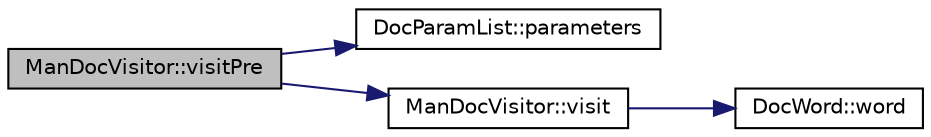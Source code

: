 digraph "ManDocVisitor::visitPre"
{
 // LATEX_PDF_SIZE
  edge [fontname="Helvetica",fontsize="10",labelfontname="Helvetica",labelfontsize="10"];
  node [fontname="Helvetica",fontsize="10",shape=record];
  rankdir="LR";
  Node1 [label="ManDocVisitor::visitPre",height=0.2,width=0.4,color="black", fillcolor="grey75", style="filled", fontcolor="black",tooltip=" "];
  Node1 -> Node2 [color="midnightblue",fontsize="10",style="solid",fontname="Helvetica"];
  Node2 [label="DocParamList::parameters",height=0.2,width=0.4,color="black", fillcolor="white", style="filled",URL="$classDocParamList.html#a3e8089ddf954338684b949aa428aef19",tooltip=" "];
  Node1 -> Node3 [color="midnightblue",fontsize="10",style="solid",fontname="Helvetica"];
  Node3 [label="ManDocVisitor::visit",height=0.2,width=0.4,color="black", fillcolor="white", style="filled",URL="$classManDocVisitor.html#a78d86f216cde7db35913c83f439aee47",tooltip=" "];
  Node3 -> Node4 [color="midnightblue",fontsize="10",style="solid",fontname="Helvetica"];
  Node4 [label="DocWord::word",height=0.2,width=0.4,color="black", fillcolor="white", style="filled",URL="$classDocWord.html#af9ecbc2daa4fb051a07c510ab0a7d461",tooltip=" "];
}
